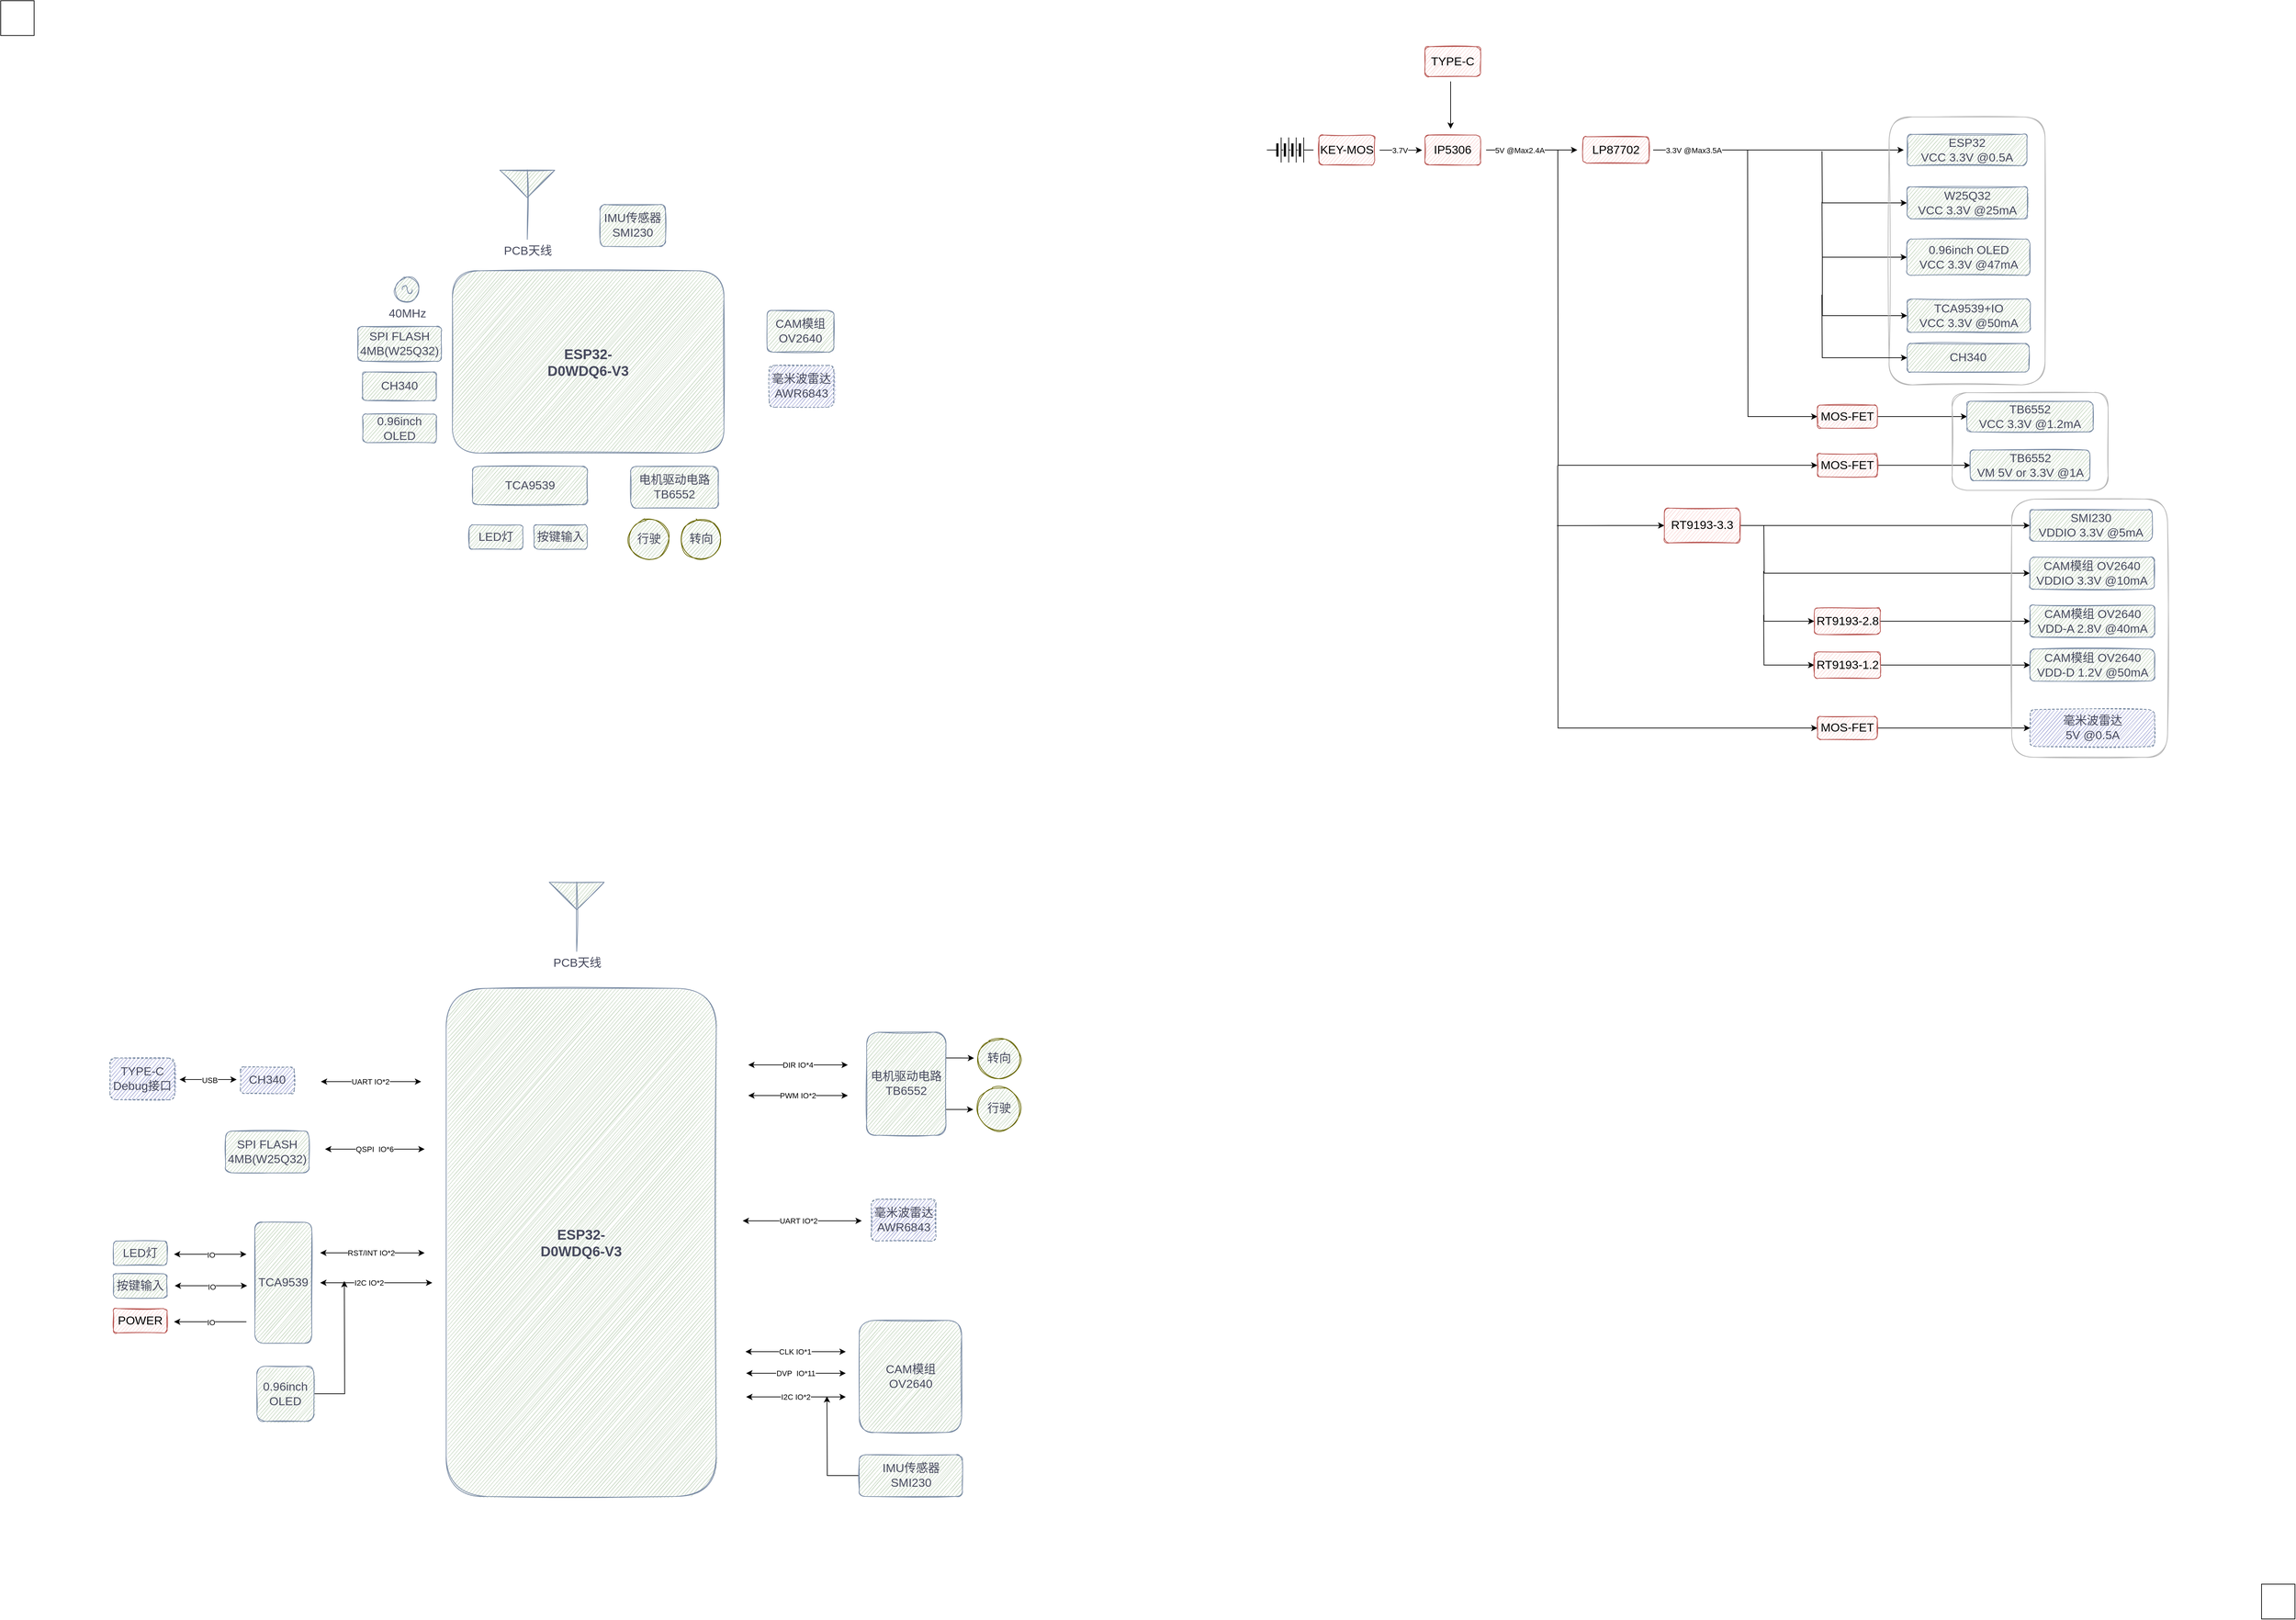 <mxfile version="16.5.1" type="device"><diagram id="MIfWPkLqSQn2wHXv1lVI" name="第 1 页"><mxGraphModel dx="5155" dy="3063" grid="0" gridSize="10" guides="1" tooltips="1" connect="1" arrows="1" fold="1" page="1" pageScale="1" pageWidth="1654" pageHeight="1169" math="0" shadow="0"><root><mxCell id="0"/><mxCell id="1" parent="0"/><mxCell id="WvWL6_PGpSF15jv9xy4q-1" value="ESP32-&lt;br&gt;D0WDQ6-V3" style="whiteSpace=wrap;html=1;fontColor=#46495D;strokeColor=#788AA3;fillColor=#B2C9AB;rounded=1;fontSize=20;fontStyle=1;shadow=0;sketch=1;strokeWidth=1;perimeterSpacing=0;" parent="1" vertex="1"><mxGeometry x="652" y="395" width="390" height="262" as="geometry"/></mxCell><mxCell id="WvWL6_PGpSF15jv9xy4q-2" value="40MHz" style="pointerEvents=1;verticalLabelPosition=bottom;shadow=0;dashed=0;align=center;html=1;verticalAlign=top;shape=mxgraph.electrical.signal_sources.source;aspect=fixed;points=[[0.5,0,0],[1,0.5,0],[0.5,1,0],[0,0.5,0]];elSignalType=ac;rounded=1;fontSize=17;fontColor=#46495D;strokeColor=#788AA3;fillColor=#B2C9AB;sketch=1;strokeWidth=1;perimeterSpacing=0;" parent="1" vertex="1"><mxGeometry x="569" y="404" width="36" height="36" as="geometry"/></mxCell><mxCell id="WvWL6_PGpSF15jv9xy4q-4" value="PCB天线" style="verticalLabelPosition=bottom;shadow=0;dashed=0;align=center;html=1;verticalAlign=top;shape=mxgraph.electrical.radio.aerial_-_antenna_2;rounded=1;fontSize=17;fontColor=#46495D;strokeColor=#788AA3;fillColor=#B2C9AB;sketch=1;strokeWidth=1;perimeterSpacing=0;" parent="1" vertex="1"><mxGeometry x="720" y="250" width="79" height="100" as="geometry"/></mxCell><mxCell id="WvWL6_PGpSF15jv9xy4q-8" value="SPI FLASH&lt;br style=&quot;font-size: 17px&quot;&gt;4MB(W25Q32)" style="rounded=1;whiteSpace=wrap;html=1;fontSize=17;fontColor=#46495D;strokeColor=#788AA3;fillColor=#B2C9AB;shadow=0;sketch=1;strokeWidth=1;perimeterSpacing=0;" parent="1" vertex="1"><mxGeometry x="516" y="475" width="120" height="50" as="geometry"/></mxCell><mxCell id="WvWL6_PGpSF15jv9xy4q-9" value="电机驱动电路&lt;br&gt;TB6552" style="rounded=1;whiteSpace=wrap;html=1;fontSize=17;fontColor=#46495D;strokeColor=#788AA3;fillColor=#B2C9AB;glass=0;shadow=0;sketch=1;strokeWidth=1;perimeterSpacing=0;" parent="1" vertex="1"><mxGeometry x="908" y="676" width="126" height="60" as="geometry"/></mxCell><mxCell id="WvWL6_PGpSF15jv9xy4q-12" value="行驶" style="verticalLabelPosition=middle;shadow=0;dashed=0;align=center;html=1;verticalAlign=middle;strokeWidth=1;shape=ellipse;aspect=fixed;fontSize=17;rounded=1;fontColor=#46495D;fillColor=#B2C9AB;sketch=1;perimeterSpacing=0;strokeColor=#666600;" parent="1" vertex="1"><mxGeometry x="904" y="751" width="60" height="60" as="geometry"/></mxCell><mxCell id="WvWL6_PGpSF15jv9xy4q-13" value="转向" style="verticalLabelPosition=middle;shadow=0;dashed=0;align=center;html=1;verticalAlign=middle;strokeWidth=1;shape=ellipse;aspect=fixed;fontSize=17;rounded=1;fontColor=#46495D;fillColor=#B2C9AB;sketch=1;perimeterSpacing=0;strokeColor=#666600;" parent="1" vertex="1"><mxGeometry x="979" y="751" width="60" height="60" as="geometry"/></mxCell><mxCell id="WvWL6_PGpSF15jv9xy4q-14" value="IMU传感器&lt;br&gt;SMI230" style="rounded=1;whiteSpace=wrap;html=1;fontSize=17;fontColor=#46495D;strokeColor=#788AA3;fillColor=#B2C9AB;glass=0;shadow=0;sketch=1;strokeWidth=1;perimeterSpacing=0;" parent="1" vertex="1"><mxGeometry x="864" y="300" width="94" height="60" as="geometry"/></mxCell><mxCell id="WvWL6_PGpSF15jv9xy4q-15" value="CAM模组&lt;br&gt;OV2640" style="rounded=1;whiteSpace=wrap;html=1;fontSize=17;fontColor=#46495D;strokeColor=#788AA3;fillColor=#B2C9AB;glass=0;shadow=0;sketch=1;strokeWidth=1;perimeterSpacing=0;" parent="1" vertex="1"><mxGeometry x="1104" y="452" width="96" height="60" as="geometry"/></mxCell><mxCell id="WvWL6_PGpSF15jv9xy4q-16" value="毫米波雷达&lt;br&gt;AWR6843" style="rounded=1;whiteSpace=wrap;html=1;fontSize=17;fontColor=#46495D;strokeColor=#788AA3;fillColor=#858BC9;glass=0;shadow=0;sketch=1;strokeWidth=1;perimeterSpacing=0;dashed=1;" parent="1" vertex="1"><mxGeometry x="1107" y="531" width="93" height="60" as="geometry"/></mxCell><mxCell id="5qXwMm56kPhQQ0O8yFOn-3" value="" style="pointerEvents=1;verticalLabelPosition=bottom;shadow=0;dashed=0;align=center;html=1;verticalAlign=top;shape=mxgraph.electrical.miscellaneous.batteryStack;" parent="1" vertex="1"><mxGeometry x="1822" y="203.5" width="67" height="36" as="geometry"/></mxCell><mxCell id="gY4Xzq6s3HVEjQS5rDcO-30" style="edgeStyle=orthogonalEdgeStyle;rounded=0;orthogonalLoop=1;jettySize=auto;html=1;exitX=0;exitY=0.5;exitDx=0;exitDy=0;startArrow=classic;startFill=1;endArrow=none;endFill=0;" parent="1" source="5qXwMm56kPhQQ0O8yFOn-4" edge="1"><mxGeometry relative="1" as="geometry"><mxPoint x="2619.524" y="223.262" as="targetPoint"/></mxGeometry></mxCell><mxCell id="5qXwMm56kPhQQ0O8yFOn-4" value="W25Q32&lt;br&gt;VCC 3.3V @25mA" style="rounded=1;whiteSpace=wrap;html=1;fontSize=17;fontColor=#46495D;strokeColor=#788AA3;fillColor=#B2C9AB;shadow=0;sketch=1;strokeWidth=1;perimeterSpacing=0;" parent="1" vertex="1"><mxGeometry x="2741.5" y="274.5" width="173" height="46" as="geometry"/></mxCell><mxCell id="gY4Xzq6s3HVEjQS5rDcO-35" style="edgeStyle=orthogonalEdgeStyle;rounded=0;orthogonalLoop=1;jettySize=auto;html=1;exitX=0;exitY=0.5;exitDx=0;exitDy=0;entryX=1;entryY=0.5;entryDx=0;entryDy=0;startArrow=classic;startFill=1;endArrow=none;endFill=0;" parent="1" source="5qXwMm56kPhQQ0O8yFOn-5" target="gY4Xzq6s3HVEjQS5rDcO-34" edge="1"><mxGeometry relative="1" as="geometry"/></mxCell><mxCell id="5qXwMm56kPhQQ0O8yFOn-5" value="TB6552&lt;br&gt;VCC 3.3V @1.2mA" style="rounded=1;whiteSpace=wrap;html=1;fontSize=17;fontColor=#46495D;strokeColor=#788AA3;fillColor=#B2C9AB;glass=0;shadow=0;sketch=1;strokeWidth=1;perimeterSpacing=0;" parent="1" vertex="1"><mxGeometry x="2828" y="582.5" width="181" height="44" as="geometry"/></mxCell><mxCell id="gY4Xzq6s3HVEjQS5rDcO-36" style="edgeStyle=orthogonalEdgeStyle;rounded=0;orthogonalLoop=1;jettySize=auto;html=1;exitX=0;exitY=0.5;exitDx=0;exitDy=0;entryX=1;entryY=0.5;entryDx=0;entryDy=0;startArrow=classic;startFill=1;endArrow=none;endFill=0;" parent="1" source="5qXwMm56kPhQQ0O8yFOn-6" target="5qXwMm56kPhQQ0O8yFOn-20" edge="1"><mxGeometry relative="1" as="geometry"/></mxCell><mxCell id="5qXwMm56kPhQQ0O8yFOn-6" value="TB6552&lt;br&gt;VM 5V or 3.3V @1A" style="rounded=1;whiteSpace=wrap;html=1;fontSize=17;fontColor=#46495D;strokeColor=#788AA3;fillColor=#B2C9AB;glass=0;shadow=0;sketch=1;strokeWidth=1;perimeterSpacing=0;" parent="1" vertex="1"><mxGeometry x="2832.5" y="652.5" width="172" height="44" as="geometry"/></mxCell><mxCell id="5qXwMm56kPhQQ0O8yFOn-7" value="按键输入" style="rounded=1;whiteSpace=wrap;html=1;fontSize=17;fontColor=#46495D;strokeColor=#788AA3;fillColor=#B2C9AB;glass=0;shadow=0;sketch=1;strokeWidth=1;perimeterSpacing=0;" parent="1" vertex="1"><mxGeometry x="769" y="760" width="77" height="35" as="geometry"/></mxCell><mxCell id="5qXwMm56kPhQQ0O8yFOn-8" value="LED灯" style="rounded=1;whiteSpace=wrap;html=1;fontSize=17;fontColor=#46495D;strokeColor=#788AA3;fillColor=#B2C9AB;glass=0;shadow=0;sketch=1;strokeWidth=1;perimeterSpacing=0;" parent="1" vertex="1"><mxGeometry x="676" y="760" width="77" height="35" as="geometry"/></mxCell><mxCell id="5qXwMm56kPhQQ0O8yFOn-9" value="0.96inch OLED" style="rounded=1;whiteSpace=wrap;html=1;fontSize=17;fontColor=#46495D;strokeColor=#788AA3;fillColor=#B2C9AB;glass=0;shadow=0;sketch=1;strokeWidth=1;perimeterSpacing=0;" parent="1" vertex="1"><mxGeometry x="523" y="601" width="106" height="41" as="geometry"/></mxCell><mxCell id="5qXwMm56kPhQQ0O8yFOn-11" value="ESP32&lt;br&gt;VCC 3.3V @0.5A" style="rounded=1;whiteSpace=wrap;html=1;fontSize=17;fontColor=#46495D;strokeColor=#788AA3;fillColor=#B2C9AB;glass=0;shadow=0;sketch=1;strokeWidth=1;perimeterSpacing=0;" parent="1" vertex="1"><mxGeometry x="2742" y="199" width="172" height="45" as="geometry"/></mxCell><mxCell id="gY4Xzq6s3HVEjQS5rDcO-31" style="edgeStyle=orthogonalEdgeStyle;rounded=0;orthogonalLoop=1;jettySize=auto;html=1;exitX=0;exitY=0.5;exitDx=0;exitDy=0;startArrow=classic;startFill=1;endArrow=none;endFill=0;" parent="1" source="5qXwMm56kPhQQ0O8yFOn-13" edge="1"><mxGeometry relative="1" as="geometry"><mxPoint x="2619.524" y="296.119" as="targetPoint"/></mxGeometry></mxCell><mxCell id="5qXwMm56kPhQQ0O8yFOn-13" value="0.96inch OLED&lt;br&gt;VCC 3.3V @47mA" style="rounded=1;whiteSpace=wrap;html=1;fontSize=17;fontColor=#46495D;strokeColor=#788AA3;fillColor=#B2C9AB;glass=0;shadow=0;sketch=1;strokeWidth=1;perimeterSpacing=0;" parent="1" vertex="1"><mxGeometry x="2741.5" y="349.5" width="177" height="52" as="geometry"/></mxCell><mxCell id="gY4Xzq6s3HVEjQS5rDcO-42" style="edgeStyle=orthogonalEdgeStyle;rounded=0;orthogonalLoop=1;jettySize=auto;html=1;exitX=0;exitY=0.5;exitDx=0;exitDy=0;entryX=1;entryY=0.5;entryDx=0;entryDy=0;startArrow=classic;startFill=1;endArrow=none;endFill=0;" parent="1" source="5qXwMm56kPhQQ0O8yFOn-14" target="gY4Xzq6s3HVEjQS5rDcO-41" edge="1"><mxGeometry relative="1" as="geometry"/></mxCell><mxCell id="5qXwMm56kPhQQ0O8yFOn-14" value="毫米波雷达&lt;br&gt;5V @0.5A" style="rounded=1;whiteSpace=wrap;html=1;fontSize=17;fontColor=#46495D;strokeColor=#788AA3;fillColor=#858BC9;glass=0;shadow=0;sketch=1;strokeWidth=1;perimeterSpacing=0;dashed=1;" parent="1" vertex="1"><mxGeometry x="2918.5" y="1025.5" width="179" height="53" as="geometry"/></mxCell><mxCell id="gY4Xzq6s3HVEjQS5rDcO-51" style="edgeStyle=orthogonalEdgeStyle;rounded=0;orthogonalLoop=1;jettySize=auto;html=1;exitX=0;exitY=0.5;exitDx=0;exitDy=0;startArrow=classic;startFill=1;endArrow=none;endFill=0;" parent="1" source="5qXwMm56kPhQQ0O8yFOn-16" edge="1"><mxGeometry relative="1" as="geometry"><mxPoint x="2536" y="761.5" as="targetPoint"/></mxGeometry></mxCell><mxCell id="5qXwMm56kPhQQ0O8yFOn-16" value="CAM模组 OV2640&lt;br&gt;VDDIO 3.3V @10mA" style="rounded=1;whiteSpace=wrap;html=1;fontSize=17;fontColor=#46495D;strokeColor=#788AA3;fillColor=#B2C9AB;glass=0;shadow=0;sketch=1;strokeWidth=1;perimeterSpacing=0;" parent="1" vertex="1"><mxGeometry x="2918" y="806.5" width="179" height="46" as="geometry"/></mxCell><mxCell id="gY4Xzq6s3HVEjQS5rDcO-47" style="edgeStyle=orthogonalEdgeStyle;rounded=0;orthogonalLoop=1;jettySize=auto;html=1;exitX=0;exitY=0.5;exitDx=0;exitDy=0;entryX=1;entryY=0.5;entryDx=0;entryDy=0;startArrow=classic;startFill=1;endArrow=none;endFill=0;" parent="1" source="5qXwMm56kPhQQ0O8yFOn-17" target="gY4Xzq6s3HVEjQS5rDcO-45" edge="1"><mxGeometry relative="1" as="geometry"/></mxCell><mxCell id="5qXwMm56kPhQQ0O8yFOn-17" value="CAM模组 OV2640&lt;br&gt;VDD-D 1.2V @50mA" style="rounded=1;whiteSpace=wrap;html=1;fontSize=17;fontColor=#46495D;strokeColor=#788AA3;fillColor=#B2C9AB;glass=0;shadow=0;sketch=1;strokeWidth=1;perimeterSpacing=0;" parent="1" vertex="1"><mxGeometry x="2918.5" y="938.5" width="179" height="46" as="geometry"/></mxCell><mxCell id="gY4Xzq6s3HVEjQS5rDcO-46" style="edgeStyle=orthogonalEdgeStyle;rounded=0;orthogonalLoop=1;jettySize=auto;html=1;exitX=0;exitY=0.5;exitDx=0;exitDy=0;entryX=1;entryY=0.5;entryDx=0;entryDy=0;startArrow=classic;startFill=1;endArrow=none;endFill=0;" parent="1" source="5qXwMm56kPhQQ0O8yFOn-18" target="gY4Xzq6s3HVEjQS5rDcO-44" edge="1"><mxGeometry relative="1" as="geometry"/></mxCell><mxCell id="5qXwMm56kPhQQ0O8yFOn-18" value="CAM模组 OV2640&lt;br&gt;VDD-A 2.8V @40mA" style="rounded=1;whiteSpace=wrap;html=1;fontSize=17;fontColor=#46495D;strokeColor=#788AA3;fillColor=#B2C9AB;glass=0;shadow=0;sketch=1;strokeWidth=1;perimeterSpacing=0;" parent="1" vertex="1"><mxGeometry x="2918.5" y="875.5" width="179" height="46" as="geometry"/></mxCell><mxCell id="gY4Xzq6s3HVEjQS5rDcO-50" style="edgeStyle=orthogonalEdgeStyle;rounded=0;orthogonalLoop=1;jettySize=auto;html=1;exitX=0;exitY=0.5;exitDx=0;exitDy=0;entryX=1;entryY=0.5;entryDx=0;entryDy=0;startArrow=classic;startFill=1;endArrow=none;endFill=0;" parent="1" source="5qXwMm56kPhQQ0O8yFOn-19" target="gY4Xzq6s3HVEjQS5rDcO-49" edge="1"><mxGeometry relative="1" as="geometry"/></mxCell><mxCell id="5qXwMm56kPhQQ0O8yFOn-19" value="SMI230&lt;br&gt;VDDIO 3.3V @5mA" style="rounded=1;whiteSpace=wrap;html=1;fontSize=17;fontColor=#46495D;strokeColor=#788AA3;fillColor=#B2C9AB;glass=0;shadow=0;sketch=1;strokeWidth=1;perimeterSpacing=0;" parent="1" vertex="1"><mxGeometry x="2918" y="738.5" width="176" height="45" as="geometry"/></mxCell><mxCell id="gY4Xzq6s3HVEjQS5rDcO-40" style="edgeStyle=orthogonalEdgeStyle;rounded=0;orthogonalLoop=1;jettySize=auto;html=1;exitX=0;exitY=0.5;exitDx=0;exitDy=0;startArrow=classic;startFill=1;endArrow=none;endFill=0;" parent="1" source="5qXwMm56kPhQQ0O8yFOn-20" edge="1"><mxGeometry relative="1" as="geometry"><mxPoint x="2240" y="221.672" as="targetPoint"/></mxGeometry></mxCell><mxCell id="5qXwMm56kPhQQ0O8yFOn-20" value="MOS-FET" style="rounded=1;whiteSpace=wrap;html=1;fontSize=17;strokeColor=#b85450;fillColor=#f8cecc;shadow=0;sketch=1;strokeWidth=1;perimeterSpacing=0;" parent="1" vertex="1"><mxGeometry x="2613" y="658" width="86" height="33" as="geometry"/></mxCell><mxCell id="5qXwMm56kPhQQ0O8yFOn-21" value="LP87702" style="rounded=1;whiteSpace=wrap;html=1;fontSize=17;strokeColor=#b85450;fillColor=#f8cecc;shadow=0;sketch=1;strokeWidth=1;perimeterSpacing=0;" parent="1" vertex="1"><mxGeometry x="2276" y="202.5" width="95" height="38" as="geometry"/></mxCell><mxCell id="K6GHv0RE5QUd2X1BkNsk-1" value="ESP32-&lt;br&gt;D0WDQ6-V3" style="whiteSpace=wrap;html=1;fontColor=#46495D;strokeColor=#788AA3;fillColor=#B2C9AB;rounded=1;fontSize=20;fontStyle=1;shadow=0;sketch=1;strokeWidth=1;perimeterSpacing=0;" parent="1" vertex="1"><mxGeometry x="643" y="1426" width="388" height="730" as="geometry"/></mxCell><mxCell id="K6GHv0RE5QUd2X1BkNsk-3" value="PCB天线" style="verticalLabelPosition=bottom;shadow=0;dashed=0;align=center;html=1;verticalAlign=top;shape=mxgraph.electrical.radio.aerial_-_antenna_2;rounded=1;fontSize=17;fontColor=#46495D;strokeColor=#788AA3;fillColor=#B2C9AB;sketch=1;strokeWidth=1;perimeterSpacing=0;" parent="1" vertex="1"><mxGeometry x="791" y="1273" width="79" height="100" as="geometry"/></mxCell><mxCell id="K6GHv0RE5QUd2X1BkNsk-4" value="SPI FLASH&lt;br style=&quot;font-size: 17px&quot;&gt;4MB(W25Q32)" style="rounded=1;whiteSpace=wrap;html=1;fontSize=17;fontColor=#46495D;strokeColor=#788AA3;fillColor=#B2C9AB;shadow=0;sketch=1;strokeWidth=1;perimeterSpacing=0;" parent="1" vertex="1"><mxGeometry x="326" y="1631" width="120" height="60" as="geometry"/></mxCell><mxCell id="53LBs2k784E0svOY9Uhj-3" style="edgeStyle=orthogonalEdgeStyle;rounded=0;orthogonalLoop=1;jettySize=auto;html=1;exitX=1;exitY=0.25;exitDx=0;exitDy=0;" parent="1" source="K6GHv0RE5QUd2X1BkNsk-5" edge="1"><mxGeometry relative="1" as="geometry"><mxPoint x="1401.4" y="1526.2" as="targetPoint"/></mxGeometry></mxCell><mxCell id="53LBs2k784E0svOY9Uhj-4" style="edgeStyle=orthogonalEdgeStyle;rounded=0;orthogonalLoop=1;jettySize=auto;html=1;exitX=1;exitY=0.75;exitDx=0;exitDy=0;" parent="1" source="K6GHv0RE5QUd2X1BkNsk-5" edge="1"><mxGeometry relative="1" as="geometry"><mxPoint x="1400.2" y="1600.2" as="targetPoint"/></mxGeometry></mxCell><mxCell id="K6GHv0RE5QUd2X1BkNsk-5" value="电机驱动电路&lt;br&gt;TB6552" style="rounded=1;whiteSpace=wrap;html=1;fontSize=17;fontColor=#46495D;strokeColor=#788AA3;fillColor=#B2C9AB;glass=0;shadow=0;sketch=1;strokeWidth=1;perimeterSpacing=0;" parent="1" vertex="1"><mxGeometry x="1247" y="1489" width="114" height="148" as="geometry"/></mxCell><mxCell id="K6GHv0RE5QUd2X1BkNsk-6" value="行驶" style="verticalLabelPosition=middle;shadow=0;dashed=0;align=center;html=1;verticalAlign=middle;strokeWidth=1;shape=ellipse;aspect=fixed;fontSize=17;rounded=1;fontColor=#46495D;fillColor=#B2C9AB;sketch=1;perimeterSpacing=0;strokeColor=#666600;" parent="1" vertex="1"><mxGeometry x="1407" y="1569" width="60" height="60" as="geometry"/></mxCell><mxCell id="K6GHv0RE5QUd2X1BkNsk-7" value="转向" style="verticalLabelPosition=middle;shadow=0;dashed=0;align=center;html=1;verticalAlign=middle;strokeWidth=1;shape=ellipse;aspect=fixed;fontSize=17;rounded=1;fontColor=#46495D;fillColor=#B2C9AB;sketch=1;perimeterSpacing=0;strokeColor=#666600;" parent="1" vertex="1"><mxGeometry x="1407" y="1497" width="60" height="60" as="geometry"/></mxCell><mxCell id="K6GHv0RE5QUd2X1BkNsk-9" value="CAM模组&lt;br&gt;OV2640" style="rounded=1;whiteSpace=wrap;html=1;fontSize=17;fontColor=#46495D;strokeColor=#788AA3;fillColor=#B2C9AB;glass=0;shadow=0;sketch=1;strokeWidth=1;perimeterSpacing=0;" parent="1" vertex="1"><mxGeometry x="1236.5" y="1903" width="147" height="161" as="geometry"/></mxCell><mxCell id="K6GHv0RE5QUd2X1BkNsk-10" value="毫米波雷达&lt;br&gt;AWR6843" style="rounded=1;whiteSpace=wrap;html=1;fontSize=17;fontColor=#46495D;strokeColor=#788AA3;fillColor=#858BC9;glass=0;shadow=0;sketch=1;strokeWidth=1;perimeterSpacing=0;dashed=1;" parent="1" vertex="1"><mxGeometry x="1253.5" y="1729" width="93" height="60" as="geometry"/></mxCell><mxCell id="K6GHv0RE5QUd2X1BkNsk-11" value="按键输入" style="rounded=1;whiteSpace=wrap;html=1;fontSize=17;fontColor=#46495D;strokeColor=#788AA3;fillColor=#B2C9AB;glass=0;shadow=0;sketch=1;strokeWidth=1;perimeterSpacing=0;" parent="1" vertex="1"><mxGeometry x="165" y="1836" width="77" height="35" as="geometry"/></mxCell><mxCell id="K6GHv0RE5QUd2X1BkNsk-12" value="LED灯" style="rounded=1;whiteSpace=wrap;html=1;fontSize=17;fontColor=#46495D;strokeColor=#788AA3;fillColor=#B2C9AB;glass=0;shadow=0;sketch=1;strokeWidth=1;perimeterSpacing=0;" parent="1" vertex="1"><mxGeometry x="165" y="1789" width="77" height="35" as="geometry"/></mxCell><mxCell id="gY4Xzq6s3HVEjQS5rDcO-15" style="edgeStyle=orthogonalEdgeStyle;rounded=0;orthogonalLoop=1;jettySize=auto;html=1;exitX=1;exitY=0.5;exitDx=0;exitDy=0;" parent="1" source="K6GHv0RE5QUd2X1BkNsk-13" edge="1"><mxGeometry relative="1" as="geometry"><mxPoint x="496.667" y="1846.5" as="targetPoint"/></mxGeometry></mxCell><mxCell id="K6GHv0RE5QUd2X1BkNsk-13" value="0.96inch OLED" style="rounded=1;whiteSpace=wrap;html=1;fontSize=17;fontColor=#46495D;strokeColor=#788AA3;fillColor=#B2C9AB;glass=0;shadow=0;sketch=1;strokeWidth=1;perimeterSpacing=0;" parent="1" vertex="1"><mxGeometry x="371" y="1969" width="82" height="79" as="geometry"/></mxCell><mxCell id="K6GHv0RE5QUd2X1BkNsk-14" value="" style="endArrow=classic;startArrow=classic;html=1;rounded=0;" parent="1" edge="1"><mxGeometry width="50" height="50" relative="1" as="geometry"><mxPoint x="1074" y="1979" as="sourcePoint"/><mxPoint x="1217" y="1979" as="targetPoint"/></mxGeometry></mxCell><mxCell id="K6GHv0RE5QUd2X1BkNsk-15" value="DVP&amp;nbsp; IO*11" style="edgeLabel;html=1;align=center;verticalAlign=middle;resizable=0;points=[];" parent="K6GHv0RE5QUd2X1BkNsk-14" vertex="1" connectable="0"><mxGeometry x="-0.31" relative="1" as="geometry"><mxPoint x="21" as="offset"/></mxGeometry></mxCell><mxCell id="K6GHv0RE5QUd2X1BkNsk-16" value="" style="endArrow=classic;startArrow=classic;html=1;rounded=0;" parent="1" edge="1"><mxGeometry width="50" height="50" relative="1" as="geometry"><mxPoint x="1074" y="2013" as="sourcePoint"/><mxPoint x="1217" y="2013" as="targetPoint"/></mxGeometry></mxCell><mxCell id="K6GHv0RE5QUd2X1BkNsk-17" value="I2C IO*2" style="edgeLabel;html=1;align=center;verticalAlign=middle;resizable=0;points=[];" parent="K6GHv0RE5QUd2X1BkNsk-16" vertex="1" connectable="0"><mxGeometry x="-0.31" relative="1" as="geometry"><mxPoint x="21" as="offset"/></mxGeometry></mxCell><mxCell id="K6GHv0RE5QUd2X1BkNsk-19" value="" style="endArrow=classic;startArrow=classic;html=1;rounded=0;" parent="1" edge="1"><mxGeometry width="50" height="50" relative="1" as="geometry"><mxPoint x="1073" y="1948" as="sourcePoint"/><mxPoint x="1217" y="1948" as="targetPoint"/></mxGeometry></mxCell><mxCell id="K6GHv0RE5QUd2X1BkNsk-20" value="CLK IO*1" style="edgeLabel;html=1;align=center;verticalAlign=middle;resizable=0;points=[];" parent="K6GHv0RE5QUd2X1BkNsk-19" vertex="1" connectable="0"><mxGeometry x="-0.31" relative="1" as="geometry"><mxPoint x="21" as="offset"/></mxGeometry></mxCell><mxCell id="K6GHv0RE5QUd2X1BkNsk-23" value="" style="endArrow=classic;startArrow=classic;html=1;rounded=0;" parent="1" edge="1"><mxGeometry width="50" height="50" relative="1" as="geometry"><mxPoint x="1077" y="1580" as="sourcePoint"/><mxPoint x="1220" y="1580" as="targetPoint"/></mxGeometry></mxCell><mxCell id="K6GHv0RE5QUd2X1BkNsk-24" value="PWM IO*2" style="edgeLabel;html=1;align=center;verticalAlign=middle;resizable=0;points=[];" parent="K6GHv0RE5QUd2X1BkNsk-23" vertex="1" connectable="0"><mxGeometry x="-0.31" relative="1" as="geometry"><mxPoint x="21" as="offset"/></mxGeometry></mxCell><mxCell id="K6GHv0RE5QUd2X1BkNsk-25" value="" style="endArrow=classic;startArrow=classic;html=1;rounded=0;" parent="1" edge="1"><mxGeometry width="50" height="50" relative="1" as="geometry"><mxPoint x="1077" y="1536" as="sourcePoint"/><mxPoint x="1220" y="1536" as="targetPoint"/></mxGeometry></mxCell><mxCell id="K6GHv0RE5QUd2X1BkNsk-26" value="DIR IO*4" style="edgeLabel;html=1;align=center;verticalAlign=middle;resizable=0;points=[];" parent="K6GHv0RE5QUd2X1BkNsk-25" vertex="1" connectable="0"><mxGeometry x="-0.31" relative="1" as="geometry"><mxPoint x="21" as="offset"/></mxGeometry></mxCell><mxCell id="K6GHv0RE5QUd2X1BkNsk-27" value="" style="endArrow=classic;startArrow=classic;html=1;rounded=0;" parent="1" edge="1"><mxGeometry width="50" height="50" relative="1" as="geometry"><mxPoint x="469" y="1657" as="sourcePoint"/><mxPoint x="612" y="1657" as="targetPoint"/></mxGeometry></mxCell><mxCell id="K6GHv0RE5QUd2X1BkNsk-28" value="QSPI&amp;nbsp; IO*6" style="edgeLabel;html=1;align=center;verticalAlign=middle;resizable=0;points=[];" parent="K6GHv0RE5QUd2X1BkNsk-27" vertex="1" connectable="0"><mxGeometry x="-0.31" relative="1" as="geometry"><mxPoint x="21" as="offset"/></mxGeometry></mxCell><mxCell id="K6GHv0RE5QUd2X1BkNsk-31" value="" style="endArrow=classic;startArrow=classic;html=1;rounded=0;" parent="1" edge="1"><mxGeometry width="50" height="50" relative="1" as="geometry"><mxPoint x="1069" y="1760" as="sourcePoint"/><mxPoint x="1240" y="1760" as="targetPoint"/></mxGeometry></mxCell><mxCell id="K6GHv0RE5QUd2X1BkNsk-32" value="UART IO*2" style="edgeLabel;html=1;align=center;verticalAlign=middle;resizable=0;points=[];" parent="K6GHv0RE5QUd2X1BkNsk-31" vertex="1" connectable="0"><mxGeometry x="-0.31" relative="1" as="geometry"><mxPoint x="21" as="offset"/></mxGeometry></mxCell><mxCell id="gY4Xzq6s3HVEjQS5rDcO-1" value="TYPE-C&lt;br&gt;Debug接口" style="rounded=1;whiteSpace=wrap;html=1;fontSize=17;fontColor=#46495D;strokeColor=#788AA3;fillColor=#858BC9;glass=0;shadow=0;sketch=1;strokeWidth=1;perimeterSpacing=0;dashed=1;" parent="1" vertex="1"><mxGeometry x="160" y="1526" width="93" height="60" as="geometry"/></mxCell><mxCell id="gY4Xzq6s3HVEjQS5rDcO-2" value="" style="endArrow=classic;startArrow=classic;html=1;rounded=0;" parent="1" edge="1"><mxGeometry width="50" height="50" relative="1" as="geometry"><mxPoint x="463.0" y="1560" as="sourcePoint"/><mxPoint x="607" y="1560" as="targetPoint"/></mxGeometry></mxCell><mxCell id="gY4Xzq6s3HVEjQS5rDcO-3" value="UART IO*2" style="edgeLabel;html=1;align=center;verticalAlign=middle;resizable=0;points=[];" parent="gY4Xzq6s3HVEjQS5rDcO-2" vertex="1" connectable="0"><mxGeometry x="-0.31" relative="1" as="geometry"><mxPoint x="21" as="offset"/></mxGeometry></mxCell><mxCell id="gY4Xzq6s3HVEjQS5rDcO-7" value="TCA9539" style="rounded=1;whiteSpace=wrap;html=1;fontSize=17;fontColor=#46495D;strokeColor=#788AA3;fillColor=#B2C9AB;shadow=0;sketch=1;strokeWidth=1;perimeterSpacing=0;" parent="1" vertex="1"><mxGeometry x="368" y="1762" width="82" height="174" as="geometry"/></mxCell><mxCell id="gY4Xzq6s3HVEjQS5rDcO-8" value="" style="endArrow=classic;startArrow=classic;html=1;rounded=0;" parent="1" edge="1"><mxGeometry width="50" height="50" relative="1" as="geometry"><mxPoint x="462" y="1849" as="sourcePoint"/><mxPoint x="623" y="1849" as="targetPoint"/></mxGeometry></mxCell><mxCell id="gY4Xzq6s3HVEjQS5rDcO-9" value="I2C IO*2" style="edgeLabel;html=1;align=center;verticalAlign=middle;resizable=0;points=[];" parent="gY4Xzq6s3HVEjQS5rDcO-8" vertex="1" connectable="0"><mxGeometry x="-0.31" relative="1" as="geometry"><mxPoint x="14" as="offset"/></mxGeometry></mxCell><mxCell id="gY4Xzq6s3HVEjQS5rDcO-10" value="" style="endArrow=classic;startArrow=classic;html=1;rounded=0;" parent="1" edge="1"><mxGeometry width="50" height="50" relative="1" as="geometry"><mxPoint x="252" y="1808" as="sourcePoint"/><mxPoint x="356" y="1808" as="targetPoint"/></mxGeometry></mxCell><mxCell id="gY4Xzq6s3HVEjQS5rDcO-11" value="IO" style="edgeLabel;html=1;align=center;verticalAlign=middle;resizable=0;points=[];" parent="gY4Xzq6s3HVEjQS5rDcO-10" vertex="1" connectable="0"><mxGeometry x="-0.31" relative="1" as="geometry"><mxPoint x="17" y="1" as="offset"/></mxGeometry></mxCell><mxCell id="gY4Xzq6s3HVEjQS5rDcO-12" value="" style="endArrow=classic;startArrow=classic;html=1;rounded=0;" parent="1" edge="1"><mxGeometry width="50" height="50" relative="1" as="geometry"><mxPoint x="253" y="1853.3" as="sourcePoint"/><mxPoint x="357" y="1853.3" as="targetPoint"/></mxGeometry></mxCell><mxCell id="gY4Xzq6s3HVEjQS5rDcO-13" value="IO" style="edgeLabel;html=1;align=center;verticalAlign=middle;resizable=0;points=[];" parent="gY4Xzq6s3HVEjQS5rDcO-12" vertex="1" connectable="0"><mxGeometry x="-0.31" relative="1" as="geometry"><mxPoint x="17" y="1" as="offset"/></mxGeometry></mxCell><mxCell id="gY4Xzq6s3HVEjQS5rDcO-14" value="TCA9539" style="rounded=1;whiteSpace=wrap;html=1;fontSize=17;fontColor=#46495D;strokeColor=#788AA3;fillColor=#B2C9AB;shadow=0;sketch=1;strokeWidth=1;perimeterSpacing=0;" parent="1" vertex="1"><mxGeometry x="681" y="676" width="165" height="55" as="geometry"/></mxCell><mxCell id="gY4Xzq6s3HVEjQS5rDcO-17" value="" style="endArrow=classic;startArrow=classic;html=1;rounded=0;" parent="1" edge="1"><mxGeometry width="50" height="50" relative="1" as="geometry"><mxPoint x="462" y="1806" as="sourcePoint"/><mxPoint x="612" y="1806.16" as="targetPoint"/></mxGeometry></mxCell><mxCell id="gY4Xzq6s3HVEjQS5rDcO-18" value="RST/INT IO*2" style="edgeLabel;html=1;align=center;verticalAlign=middle;resizable=0;points=[];" parent="gY4Xzq6s3HVEjQS5rDcO-17" vertex="1" connectable="0"><mxGeometry x="-0.31" relative="1" as="geometry"><mxPoint x="21" as="offset"/></mxGeometry></mxCell><mxCell id="gY4Xzq6s3HVEjQS5rDcO-32" style="edgeStyle=orthogonalEdgeStyle;rounded=0;orthogonalLoop=1;jettySize=auto;html=1;exitX=0;exitY=0.5;exitDx=0;exitDy=0;startArrow=classic;startFill=1;endArrow=none;endFill=0;" parent="1" source="gY4Xzq6s3HVEjQS5rDcO-19" edge="1"><mxGeometry relative="1" as="geometry"><mxPoint x="2620" y="375.5" as="targetPoint"/><Array as="points"><mxPoint x="2620" y="459.5"/></Array></mxGeometry></mxCell><mxCell id="gY4Xzq6s3HVEjQS5rDcO-19" value="TCA9539+IO&lt;br&gt;VCC 3.3V @50mA" style="rounded=1;whiteSpace=wrap;html=1;fontSize=17;fontColor=#46495D;strokeColor=#788AA3;fillColor=#B2C9AB;shadow=0;sketch=1;strokeWidth=1;perimeterSpacing=0;" parent="1" vertex="1"><mxGeometry x="2742" y="435.5" width="177" height="48" as="geometry"/></mxCell><mxCell id="gY4Xzq6s3HVEjQS5rDcO-20" value="IP5306" style="rounded=1;whiteSpace=wrap;html=1;fontSize=17;strokeColor=#b85450;fillColor=#f8cecc;shadow=0;sketch=1;strokeWidth=1;perimeterSpacing=0;" parent="1" vertex="1"><mxGeometry x="2049" y="200" width="80" height="43" as="geometry"/></mxCell><mxCell id="gY4Xzq6s3HVEjQS5rDcO-22" style="edgeStyle=orthogonalEdgeStyle;rounded=0;orthogonalLoop=1;jettySize=auto;html=1;" parent="1" edge="1"><mxGeometry relative="1" as="geometry"><mxPoint x="1984" y="221.75" as="sourcePoint"/><mxPoint x="2045" y="221.25" as="targetPoint"/><Array as="points"><mxPoint x="1984" y="221.25"/><mxPoint x="2045" y="221.25"/></Array></mxGeometry></mxCell><mxCell id="gY4Xzq6s3HVEjQS5rDcO-23" value="3.7V" style="edgeLabel;html=1;align=center;verticalAlign=middle;resizable=0;points=[];" parent="gY4Xzq6s3HVEjQS5rDcO-22" vertex="1" connectable="0"><mxGeometry x="-0.112" relative="1" as="geometry"><mxPoint x="1" as="offset"/></mxGeometry></mxCell><mxCell id="gY4Xzq6s3HVEjQS5rDcO-24" style="edgeStyle=orthogonalEdgeStyle;rounded=0;orthogonalLoop=1;jettySize=auto;html=1;" parent="1" edge="1"><mxGeometry relative="1" as="geometry"><mxPoint x="2137" y="221.5" as="sourcePoint"/><mxPoint x="2268" y="221.5" as="targetPoint"/><Array as="points"><mxPoint x="2268" y="221.5"/></Array></mxGeometry></mxCell><mxCell id="gY4Xzq6s3HVEjQS5rDcO-25" value="5V @Max2.4A" style="edgeLabel;html=1;align=center;verticalAlign=middle;resizable=0;points=[];" parent="gY4Xzq6s3HVEjQS5rDcO-24" vertex="1" connectable="0"><mxGeometry x="-0.112" relative="1" as="geometry"><mxPoint x="-10" as="offset"/></mxGeometry></mxCell><mxCell id="gY4Xzq6s3HVEjQS5rDcO-26" style="edgeStyle=orthogonalEdgeStyle;rounded=0;orthogonalLoop=1;jettySize=auto;html=1;" parent="1" edge="1"><mxGeometry relative="1" as="geometry"><mxPoint x="2377" y="221.5" as="sourcePoint"/><mxPoint x="2737" y="221.5" as="targetPoint"/><Array as="points"><mxPoint x="2635" y="221.21"/></Array></mxGeometry></mxCell><mxCell id="gY4Xzq6s3HVEjQS5rDcO-27" value="3.3V @Max3.5A" style="edgeLabel;html=1;align=center;verticalAlign=middle;resizable=0;points=[];" parent="gY4Xzq6s3HVEjQS5rDcO-26" vertex="1" connectable="0"><mxGeometry x="-0.112" relative="1" as="geometry"><mxPoint x="-102" as="offset"/></mxGeometry></mxCell><mxCell id="gY4Xzq6s3HVEjQS5rDcO-29" style="edgeStyle=orthogonalEdgeStyle;rounded=0;orthogonalLoop=1;jettySize=auto;html=1;exitX=0;exitY=0.5;exitDx=0;exitDy=0;" parent="1" source="gY4Xzq6s3HVEjQS5rDcO-28" edge="1"><mxGeometry relative="1" as="geometry"><mxPoint x="1190" y="2012" as="targetPoint"/></mxGeometry></mxCell><mxCell id="gY4Xzq6s3HVEjQS5rDcO-28" value="IMU传感器&lt;br&gt;SMI230" style="rounded=1;whiteSpace=wrap;html=1;fontSize=17;fontColor=#46495D;strokeColor=#788AA3;fillColor=#B2C9AB;glass=0;shadow=0;sketch=1;strokeWidth=1;perimeterSpacing=0;" parent="1" vertex="1"><mxGeometry x="1236.5" y="2096" width="148" height="60" as="geometry"/></mxCell><mxCell id="gY4Xzq6s3HVEjQS5rDcO-39" style="edgeStyle=orthogonalEdgeStyle;rounded=0;orthogonalLoop=1;jettySize=auto;html=1;exitX=0;exitY=0.5;exitDx=0;exitDy=0;startArrow=classic;startFill=1;endArrow=none;endFill=0;" parent="1" source="gY4Xzq6s3HVEjQS5rDcO-34" edge="1"><mxGeometry relative="1" as="geometry"><mxPoint x="2512.667" y="221.833" as="targetPoint"/></mxGeometry></mxCell><mxCell id="gY4Xzq6s3HVEjQS5rDcO-34" value="MOS-FET" style="rounded=1;whiteSpace=wrap;html=1;fontSize=17;strokeColor=#b85450;fillColor=#f8cecc;shadow=0;sketch=1;strokeWidth=1;perimeterSpacing=0;" parent="1" vertex="1"><mxGeometry x="2613" y="588" width="86" height="33" as="geometry"/></mxCell><mxCell id="gY4Xzq6s3HVEjQS5rDcO-48" style="edgeStyle=orthogonalEdgeStyle;rounded=0;orthogonalLoop=1;jettySize=auto;html=1;exitX=0;exitY=0.5;exitDx=0;exitDy=0;startArrow=classic;startFill=1;endArrow=none;endFill=0;" parent="1" source="gY4Xzq6s3HVEjQS5rDcO-41" edge="1"><mxGeometry relative="1" as="geometry"><mxPoint x="2239.833" y="674.667" as="targetPoint"/></mxGeometry></mxCell><mxCell id="gY4Xzq6s3HVEjQS5rDcO-41" value="MOS-FET" style="rounded=1;whiteSpace=wrap;html=1;fontSize=17;strokeColor=#b85450;fillColor=#f8cecc;shadow=0;sketch=1;strokeWidth=1;perimeterSpacing=0;" parent="1" vertex="1"><mxGeometry x="2613" y="1035.5" width="86" height="33" as="geometry"/></mxCell><mxCell id="gY4Xzq6s3HVEjQS5rDcO-52" style="edgeStyle=orthogonalEdgeStyle;rounded=0;orthogonalLoop=1;jettySize=auto;html=1;exitX=0;exitY=0.5;exitDx=0;exitDy=0;startArrow=classic;startFill=1;endArrow=none;endFill=0;" parent="1" source="gY4Xzq6s3HVEjQS5rDcO-44" edge="1"><mxGeometry relative="1" as="geometry"><mxPoint x="2535.714" y="826.595" as="targetPoint"/></mxGeometry></mxCell><mxCell id="gY4Xzq6s3HVEjQS5rDcO-44" value="RT9193-2.8" style="rounded=1;whiteSpace=wrap;html=1;fontSize=17;strokeColor=#b85450;fillColor=#f8cecc;shadow=0;sketch=1;strokeWidth=1;perimeterSpacing=0;" parent="1" vertex="1"><mxGeometry x="2608.5" y="879.5" width="95" height="38" as="geometry"/></mxCell><mxCell id="gY4Xzq6s3HVEjQS5rDcO-53" style="edgeStyle=orthogonalEdgeStyle;rounded=0;orthogonalLoop=1;jettySize=auto;html=1;exitX=0;exitY=0.5;exitDx=0;exitDy=0;startArrow=classic;startFill=1;endArrow=none;endFill=0;" parent="1" source="gY4Xzq6s3HVEjQS5rDcO-45" edge="1"><mxGeometry relative="1" as="geometry"><mxPoint x="2535.714" y="889.452" as="targetPoint"/></mxGeometry></mxCell><mxCell id="gY4Xzq6s3HVEjQS5rDcO-45" value="RT9193-1.2" style="rounded=1;whiteSpace=wrap;html=1;fontSize=17;strokeColor=#b85450;fillColor=#f8cecc;shadow=0;sketch=1;strokeWidth=1;perimeterSpacing=0;" parent="1" vertex="1"><mxGeometry x="2608.5" y="942.5" width="95" height="38" as="geometry"/></mxCell><mxCell id="gY4Xzq6s3HVEjQS5rDcO-54" style="edgeStyle=orthogonalEdgeStyle;rounded=0;orthogonalLoop=1;jettySize=auto;html=1;exitX=0;exitY=0.5;exitDx=0;exitDy=0;startArrow=classic;startFill=1;endArrow=none;endFill=0;" parent="1" source="gY4Xzq6s3HVEjQS5rDcO-49" edge="1"><mxGeometry relative="1" as="geometry"><mxPoint x="2238.857" y="761.214" as="targetPoint"/></mxGeometry></mxCell><mxCell id="gY4Xzq6s3HVEjQS5rDcO-49" value="RT9193-3.3" style="rounded=1;whiteSpace=wrap;html=1;fontSize=17;strokeColor=#b85450;fillColor=#f8cecc;shadow=0;sketch=1;strokeWidth=1;perimeterSpacing=0;" parent="1" vertex="1"><mxGeometry x="2393" y="736" width="109" height="50" as="geometry"/></mxCell><mxCell id="gY4Xzq6s3HVEjQS5rDcO-55" value="POWER" style="rounded=1;whiteSpace=wrap;html=1;fontSize=17;strokeColor=#b85450;fillColor=#f8cecc;glass=0;shadow=0;sketch=1;strokeWidth=1;perimeterSpacing=0;" parent="1" vertex="1"><mxGeometry x="165" y="1886" width="77" height="35" as="geometry"/></mxCell><mxCell id="gY4Xzq6s3HVEjQS5rDcO-56" value="" style="endArrow=none;startArrow=classic;html=1;rounded=0;endFill=0;" parent="1" edge="1"><mxGeometry width="50" height="50" relative="1" as="geometry"><mxPoint x="252" y="1905" as="sourcePoint"/><mxPoint x="356" y="1905" as="targetPoint"/></mxGeometry></mxCell><mxCell id="gY4Xzq6s3HVEjQS5rDcO-57" value="IO" style="edgeLabel;html=1;align=center;verticalAlign=middle;resizable=0;points=[];" parent="gY4Xzq6s3HVEjQS5rDcO-56" vertex="1" connectable="0"><mxGeometry x="-0.31" relative="1" as="geometry"><mxPoint x="17" y="1" as="offset"/></mxGeometry></mxCell><mxCell id="gY4Xzq6s3HVEjQS5rDcO-58" value="KEY-MOS" style="rounded=1;whiteSpace=wrap;html=1;fontSize=17;strokeColor=#b85450;fillColor=#f8cecc;shadow=0;sketch=1;strokeWidth=1;perimeterSpacing=0;" parent="1" vertex="1"><mxGeometry x="1897" y="200" width="80" height="43" as="geometry"/></mxCell><mxCell id="gY4Xzq6s3HVEjQS5rDcO-59" value="" style="whiteSpace=wrap;html=1;fontColor=#46495D;strokeColor=#B5B5B5;fillColor=none;rounded=1;fontSize=20;fontStyle=1;shadow=0;sketch=1;strokeWidth=1;perimeterSpacing=0;" parent="1" vertex="1"><mxGeometry x="2716" y="174" width="224" height="385" as="geometry"/></mxCell><mxCell id="gY4Xzq6s3HVEjQS5rDcO-60" value="" style="whiteSpace=wrap;html=1;fontColor=#46495D;strokeColor=#B5B5B5;fillColor=none;rounded=1;fontSize=20;fontStyle=1;shadow=0;sketch=1;strokeWidth=1;perimeterSpacing=0;" parent="1" vertex="1"><mxGeometry x="2806.5" y="570" width="224" height="140.5" as="geometry"/></mxCell><mxCell id="gY4Xzq6s3HVEjQS5rDcO-61" value="" style="whiteSpace=wrap;html=1;fontColor=#46495D;strokeColor=#B5B5B5;fillColor=none;rounded=1;fontSize=20;fontStyle=1;shadow=0;sketch=1;strokeWidth=1;perimeterSpacing=0;" parent="1" vertex="1"><mxGeometry x="2892" y="723" width="224" height="371" as="geometry"/></mxCell><mxCell id="53LBs2k784E0svOY9Uhj-6" style="edgeStyle=orthogonalEdgeStyle;rounded=0;orthogonalLoop=1;jettySize=auto;html=1;" parent="1" edge="1"><mxGeometry relative="1" as="geometry"><mxPoint x="2086" y="123" as="sourcePoint"/><mxPoint x="2086" y="191" as="targetPoint"/><Array as="points"><mxPoint x="2086" y="142.75"/></Array></mxGeometry></mxCell><mxCell id="53LBs2k784E0svOY9Uhj-8" value="TYPE-C" style="rounded=1;whiteSpace=wrap;html=1;fontSize=17;strokeColor=#b85450;fillColor=#f8cecc;shadow=0;sketch=1;strokeWidth=1;perimeterSpacing=0;" parent="1" vertex="1"><mxGeometry x="2049" y="73" width="80" height="43" as="geometry"/></mxCell><mxCell id="53LBs2k784E0svOY9Uhj-9" value="CH340" style="rounded=1;whiteSpace=wrap;html=1;fontSize=17;fontColor=#46495D;strokeColor=#788AA3;fillColor=#858BC9;glass=0;shadow=0;sketch=1;strokeWidth=1;perimeterSpacing=0;dashed=1;" parent="1" vertex="1"><mxGeometry x="347.25" y="1539" width="77.5" height="38" as="geometry"/></mxCell><mxCell id="53LBs2k784E0svOY9Uhj-11" value="" style="endArrow=classic;startArrow=classic;html=1;rounded=0;" parent="1" edge="1"><mxGeometry width="50" height="50" relative="1" as="geometry"><mxPoint x="260" y="1557" as="sourcePoint"/><mxPoint x="342" y="1557" as="targetPoint"/></mxGeometry></mxCell><mxCell id="53LBs2k784E0svOY9Uhj-12" value="USB" style="edgeLabel;html=1;align=center;verticalAlign=middle;resizable=0;points=[];" parent="53LBs2k784E0svOY9Uhj-11" vertex="1" connectable="0"><mxGeometry x="-0.31" relative="1" as="geometry"><mxPoint x="14" y="1" as="offset"/></mxGeometry></mxCell><mxCell id="53LBs2k784E0svOY9Uhj-14" value="CH340" style="rounded=1;whiteSpace=wrap;html=1;fontSize=17;fontColor=#46495D;strokeColor=#788AA3;fillColor=#B2C9AB;glass=0;shadow=0;sketch=1;strokeWidth=1;perimeterSpacing=0;" parent="1" vertex="1"><mxGeometry x="523" y="540.5" width="106" height="41" as="geometry"/></mxCell><mxCell id="53LBs2k784E0svOY9Uhj-16" style="edgeStyle=orthogonalEdgeStyle;rounded=0;orthogonalLoop=1;jettySize=auto;html=1;exitX=0;exitY=0.5;exitDx=0;exitDy=0;startArrow=classic;startFill=1;endArrow=none;endFill=0;" parent="1" source="53LBs2k784E0svOY9Uhj-15" edge="1"><mxGeometry relative="1" as="geometry"><mxPoint x="2619.379" y="429.483" as="targetPoint"/></mxGeometry></mxCell><mxCell id="53LBs2k784E0svOY9Uhj-15" value="CH340" style="rounded=1;whiteSpace=wrap;html=1;fontSize=17;fontColor=#46495D;strokeColor=#788AA3;fillColor=#B2C9AB;glass=0;shadow=0;sketch=1;strokeWidth=1;perimeterSpacing=0;" parent="1" vertex="1"><mxGeometry x="2742" y="499.5" width="175" height="41" as="geometry"/></mxCell><mxCell id="QvpbH5a_q48rkAhNdybx-1" value="" style="rounded=0;whiteSpace=wrap;html=1;" vertex="1" parent="1"><mxGeometry x="3" y="7" width="48" height="50" as="geometry"/></mxCell><mxCell id="QvpbH5a_q48rkAhNdybx-2" value="" style="rounded=0;whiteSpace=wrap;html=1;" vertex="1" parent="1"><mxGeometry x="3251" y="2282" width="48" height="50" as="geometry"/></mxCell></root></mxGraphModel></diagram></mxfile>